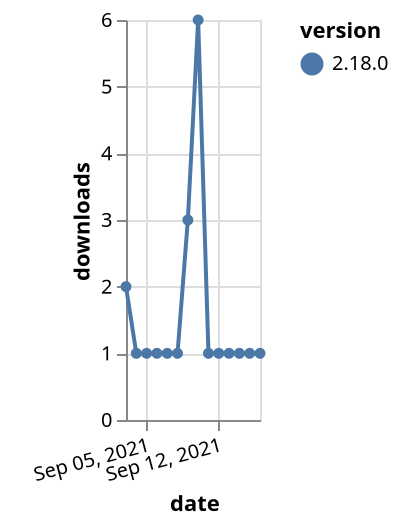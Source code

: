 {"$schema": "https://vega.github.io/schema/vega-lite/v5.json", "description": "A simple bar chart with embedded data.", "data": {"values": [{"date": "2021-09-03", "total": 504, "delta": 2, "version": "2.18.0"}, {"date": "2021-09-04", "total": 505, "delta": 1, "version": "2.18.0"}, {"date": "2021-09-05", "total": 506, "delta": 1, "version": "2.18.0"}, {"date": "2021-09-06", "total": 507, "delta": 1, "version": "2.18.0"}, {"date": "2021-09-07", "total": 508, "delta": 1, "version": "2.18.0"}, {"date": "2021-09-08", "total": 509, "delta": 1, "version": "2.18.0"}, {"date": "2021-09-09", "total": 512, "delta": 3, "version": "2.18.0"}, {"date": "2021-09-10", "total": 518, "delta": 6, "version": "2.18.0"}, {"date": "2021-09-11", "total": 519, "delta": 1, "version": "2.18.0"}, {"date": "2021-09-12", "total": 520, "delta": 1, "version": "2.18.0"}, {"date": "2021-09-13", "total": 521, "delta": 1, "version": "2.18.0"}, {"date": "2021-09-14", "total": 522, "delta": 1, "version": "2.18.0"}, {"date": "2021-09-15", "total": 523, "delta": 1, "version": "2.18.0"}, {"date": "2021-09-16", "total": 524, "delta": 1, "version": "2.18.0"}]}, "width": "container", "mark": {"type": "line", "point": {"filled": true}}, "encoding": {"x": {"field": "date", "type": "temporal", "timeUnit": "yearmonthdate", "title": "date", "axis": {"labelAngle": -15}}, "y": {"field": "delta", "type": "quantitative", "title": "downloads"}, "color": {"field": "version", "type": "nominal"}, "tooltip": {"field": "delta"}}}